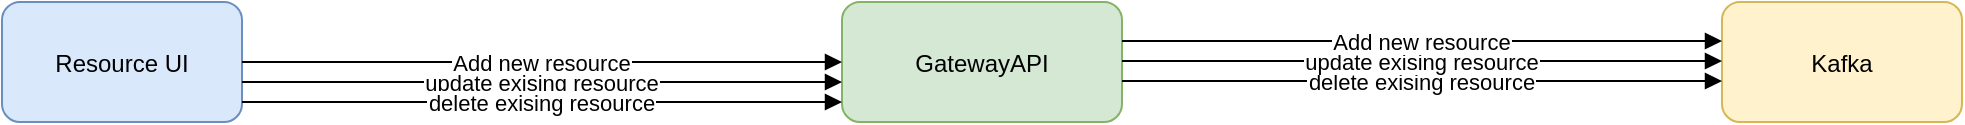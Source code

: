 <mxfile version="28.1.1">
  <diagram name="OutboxKafkaIdempotency" id="0">
    <mxGraphModel dx="1426" dy="863" grid="1" gridSize="10" guides="1" tooltips="1" connect="1" arrows="1" fold="1" page="1" pageScale="1" pageWidth="1200" pageHeight="800" math="0" shadow="0">
      <root>
        <mxCell id="0" />
        <mxCell id="1" parent="0" />
        <mxCell id="user" value="Resource UI" style="shape=rectangle;fillColor=#dae8fc;strokeColor=#6c8ebf;rounded=1;" parent="1" vertex="1">
          <mxGeometry x="40" y="100" width="120" height="60" as="geometry" />
        </mxCell>
        <mxCell id="service" value="GatewayAPI" style="shape=rectangle;fillColor=#d5e8d4;strokeColor=#82b366;rounded=1;" parent="1" vertex="1">
          <mxGeometry x="460" y="100" width="140" height="60" as="geometry" />
        </mxCell>
        <mxCell id="kafka" value="Kafka" style="shape=rectangle;fillColor=#fff2cc;strokeColor=#d6b656;rounded=1;" parent="1" vertex="1">
          <mxGeometry x="900" y="100" width="120" height="60" as="geometry" />
        </mxCell>
        <mxCell id="e1" value="Add new resource" style="endArrow=block;rounded=0;" parent="1" source="user" target="service" edge="1">
          <mxGeometry relative="1" as="geometry" />
        </mxCell>
        <mxCell id="Fy6cMoiB0MyAQyuO0BeP-1" value="update exising resource" style="endArrow=block;rounded=0;" edge="1" parent="1">
          <mxGeometry relative="1" as="geometry">
            <mxPoint x="160" y="140" as="sourcePoint" />
            <mxPoint x="460" y="140" as="targetPoint" />
          </mxGeometry>
        </mxCell>
        <mxCell id="Fy6cMoiB0MyAQyuO0BeP-2" value="delete exising resource" style="endArrow=block;rounded=0;" edge="1" parent="1">
          <mxGeometry relative="1" as="geometry">
            <mxPoint x="160" y="150" as="sourcePoint" />
            <mxPoint x="460" y="150" as="targetPoint" />
          </mxGeometry>
        </mxCell>
        <mxCell id="Fy6cMoiB0MyAQyuO0BeP-3" value="delete exising resource" style="endArrow=block;rounded=0;" edge="1" parent="1">
          <mxGeometry relative="1" as="geometry">
            <mxPoint x="600" y="139.5" as="sourcePoint" />
            <mxPoint x="900" y="139.5" as="targetPoint" />
          </mxGeometry>
        </mxCell>
        <mxCell id="Fy6cMoiB0MyAQyuO0BeP-4" value="update exising resource" style="endArrow=block;rounded=0;" edge="1" parent="1">
          <mxGeometry relative="1" as="geometry">
            <mxPoint x="600" y="129.5" as="sourcePoint" />
            <mxPoint x="900" y="129.5" as="targetPoint" />
          </mxGeometry>
        </mxCell>
        <mxCell id="Fy6cMoiB0MyAQyuO0BeP-5" value="Add new resource" style="endArrow=block;rounded=0;" edge="1" parent="1">
          <mxGeometry relative="1" as="geometry">
            <mxPoint x="600" y="119.5" as="sourcePoint" />
            <mxPoint x="900" y="119.5" as="targetPoint" />
          </mxGeometry>
        </mxCell>
      </root>
    </mxGraphModel>
  </diagram>
</mxfile>
